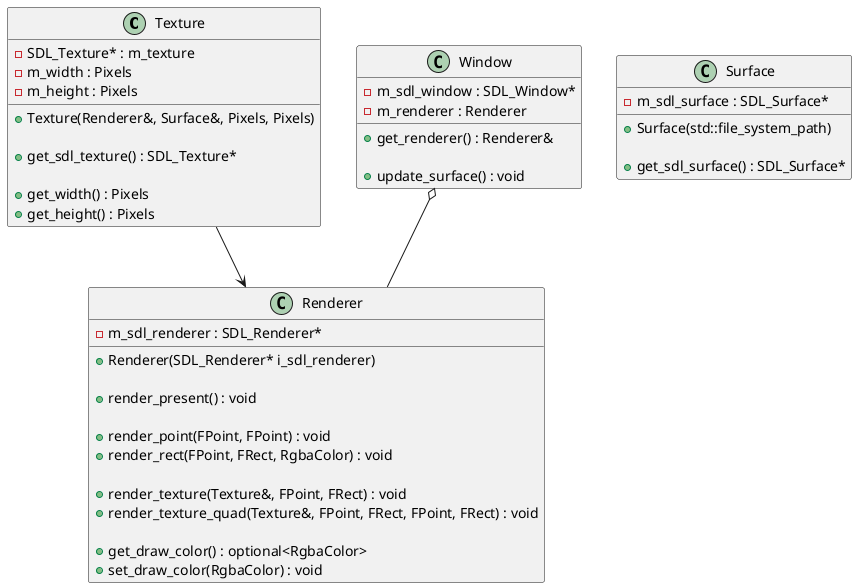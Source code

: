 @startuml


class Texture
{
   - SDL_Texture* : m_texture
   - m_width : Pixels
   - m_height : Pixels

   + Texture(Renderer&, Surface&, Pixels, Pixels)

   + get_sdl_texture() : SDL_Texture*

   + get_width() : Pixels
   + get_height() : Pixels
}

class Surface
{
   - m_sdl_surface : SDL_Surface*

   + Surface(std::file_system_path)

   + get_sdl_surface() : SDL_Surface*
}

class Renderer
{
   - m_sdl_renderer : SDL_Renderer*

   + Renderer(SDL_Renderer* i_sdl_renderer)

   + render_present() : void

   + render_point(FPoint, FPoint) : void
   + render_rect(FPoint, FRect, RgbaColor) : void
   
   + render_texture(Texture&, FPoint, FRect) : void
   + render_texture_quad(Texture&, FPoint, FRect, FPoint, FRect) : void

   + get_draw_color() : optional<RgbaColor>
   + set_draw_color(RgbaColor) : void
}

class Window
{
   - m_sdl_window : SDL_Window*
   - m_renderer : Renderer

   + get_renderer() : Renderer&

   + update_surface() : void
}

Texture --> Renderer

Window o-- Renderer

@enduml